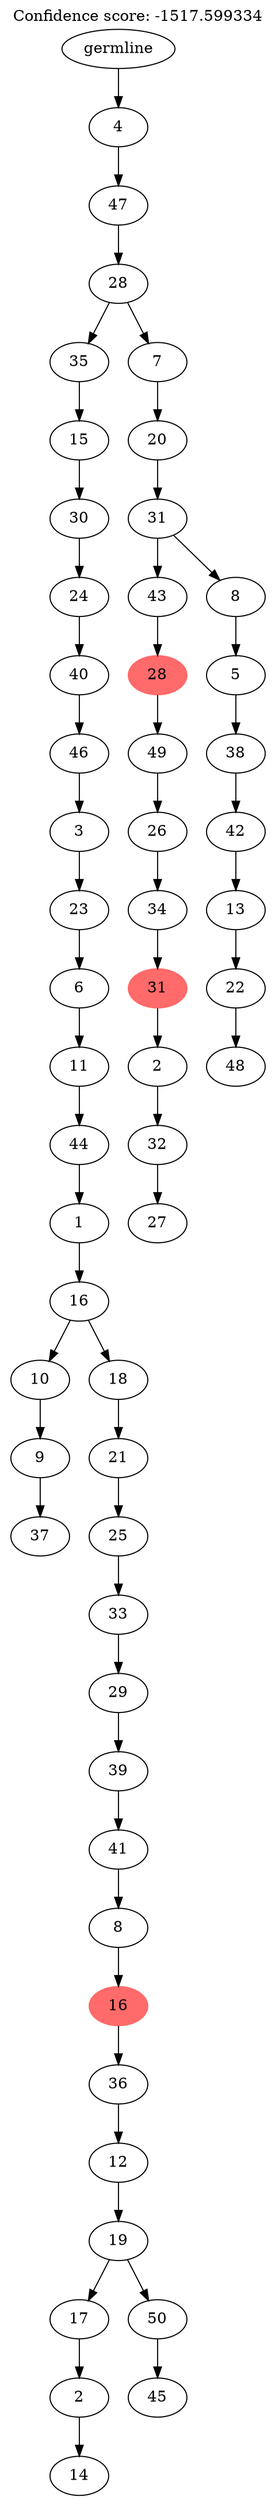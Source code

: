 digraph g {
	"54" -> "55";
	"55" [label="37"];
	"53" -> "54";
	"54" [label="9"];
	"51" -> "52";
	"52" [label="14"];
	"50" -> "51";
	"51" [label="2"];
	"48" -> "49";
	"49" [label="45"];
	"47" -> "48";
	"48" [label="50"];
	"47" -> "50";
	"50" [label="17"];
	"46" -> "47";
	"47" [label="19"];
	"45" -> "46";
	"46" [label="12"];
	"44" -> "45";
	"45" [label="36"];
	"43" -> "44";
	"44" [color=indianred1, style=filled, label="16"];
	"42" -> "43";
	"43" [label="8"];
	"41" -> "42";
	"42" [label="41"];
	"40" -> "41";
	"41" [label="39"];
	"39" -> "40";
	"40" [label="29"];
	"38" -> "39";
	"39" [label="33"];
	"37" -> "38";
	"38" [label="25"];
	"36" -> "37";
	"37" [label="21"];
	"35" -> "36";
	"36" [label="18"];
	"35" -> "53";
	"53" [label="10"];
	"34" -> "35";
	"35" [label="16"];
	"33" -> "34";
	"34" [label="1"];
	"32" -> "33";
	"33" [label="44"];
	"31" -> "32";
	"32" [label="11"];
	"30" -> "31";
	"31" [label="6"];
	"29" -> "30";
	"30" [label="23"];
	"28" -> "29";
	"29" [label="3"];
	"27" -> "28";
	"28" [label="46"];
	"26" -> "27";
	"27" [label="40"];
	"25" -> "26";
	"26" [label="24"];
	"24" -> "25";
	"25" [label="30"];
	"23" -> "24";
	"24" [label="15"];
	"21" -> "22";
	"22" [label="27"];
	"20" -> "21";
	"21" [label="32"];
	"19" -> "20";
	"20" [label="2"];
	"18" -> "19";
	"19" [color=indianred1, style=filled, label="31"];
	"17" -> "18";
	"18" [label="34"];
	"16" -> "17";
	"17" [label="26"];
	"15" -> "16";
	"16" [label="49"];
	"14" -> "15";
	"15" [color=indianred1, style=filled, label="28"];
	"12" -> "13";
	"13" [label="48"];
	"11" -> "12";
	"12" [label="22"];
	"10" -> "11";
	"11" [label="13"];
	"9" -> "10";
	"10" [label="42"];
	"8" -> "9";
	"9" [label="38"];
	"7" -> "8";
	"8" [label="5"];
	"6" -> "7";
	"7" [label="8"];
	"6" -> "14";
	"14" [label="43"];
	"5" -> "6";
	"6" [label="31"];
	"4" -> "5";
	"5" [label="20"];
	"3" -> "4";
	"4" [label="7"];
	"3" -> "23";
	"23" [label="35"];
	"2" -> "3";
	"3" [label="28"];
	"1" -> "2";
	"2" [label="47"];
	"0" -> "1";
	"1" [label="4"];
	"0" [label="germline"];
	labelloc="t";
	label="Confidence score: -1517.599334";
}
